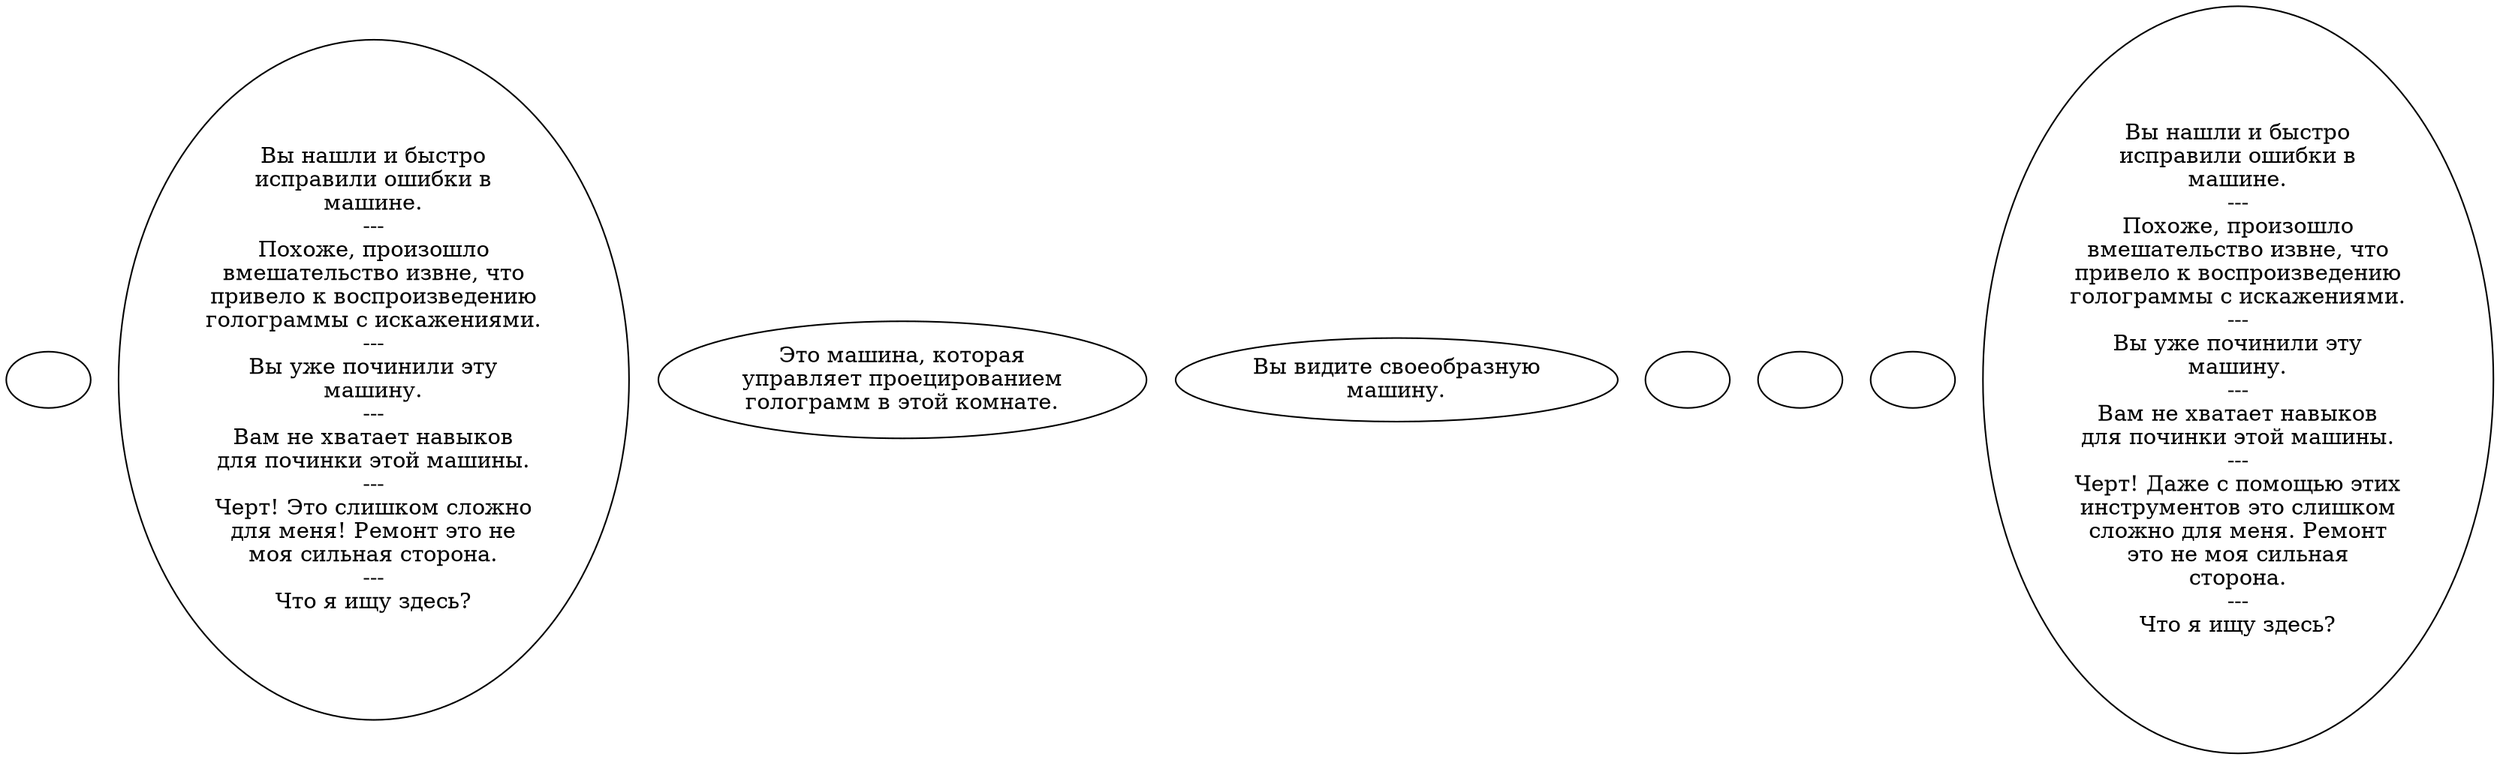 digraph epai34 {
  "start" [style=filled       fillcolor="#FFFFFF"       color="#000000"]
  "start" [label=""]
  "use_skill_on_p_proc" [style=filled       fillcolor="#FFFFFF"       color="#000000"]
  "use_skill_on_p_proc" [label="Вы нашли и быстро\nисправили ошибки в\nмашине.\n---\nПохоже, произошло\nвмешательство извне, что\nпривело к воспроизведению\nголограммы с искажениями.\n---\nВы уже починили эту\nмашину.\n---\nВам не хватает навыков\nдля починки этой машины.\n---\nЧерт! Это слишком сложно\nдля меня! Ремонт это не\nмоя сильная сторона.\n---\nЧто я ищу здесь?"]
  "description_p_proc" [style=filled       fillcolor="#FFFFFF"       color="#000000"]
  "description_p_proc" [label="Это машина, которая\nуправляет проецированием\nголограмм в этой комнате."]
  "look_at_p_proc" [style=filled       fillcolor="#FFFFFF"       color="#000000"]
  "look_at_p_proc" [label="Вы видите своеобразную\nмашину."]
  "use_p_proc" [style=filled       fillcolor="#FFFFFF"       color="#000000"]
  "use_p_proc" [label=""]
  "pickup_p_proc" [style=filled       fillcolor="#FFFFFF"       color="#000000"]
  "pickup_p_proc" [label=""]
  "destroy_p_proc" [style=filled       fillcolor="#FFFFFF"       color="#000000"]
  "destroy_p_proc" [label=""]
  "use_obj_on_p_proc" [style=filled       fillcolor="#FFFFFF"       color="#000000"]
  "use_obj_on_p_proc" [label="Вы нашли и быстро\nисправили ошибки в\nмашине.\n---\nПохоже, произошло\nвмешательство извне, что\nпривело к воспроизведению\nголограммы с искажениями.\n---\nВы уже починили эту\nмашину.\n---\nВам не хватает навыков\nдля починки этой машины.\n---\nЧерт! Даже с помощью этих\nинструментов это слишком\nсложно для меня. Ремонт\nэто не моя сильная\nсторона.\n---\nЧто я ищу здесь?"]
}